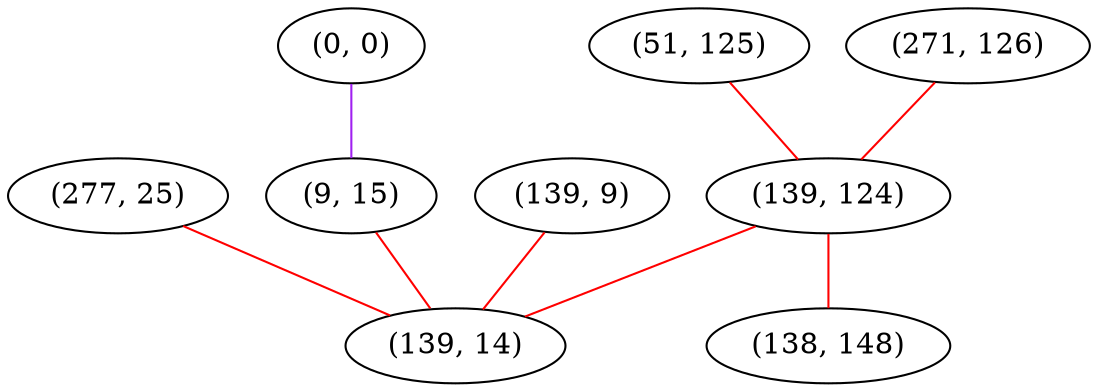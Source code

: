 graph "" {
"(277, 25)";
"(0, 0)";
"(9, 15)";
"(51, 125)";
"(271, 126)";
"(139, 9)";
"(139, 124)";
"(138, 148)";
"(139, 14)";
"(277, 25)" -- "(139, 14)"  [color=red, key=0, weight=1];
"(0, 0)" -- "(9, 15)"  [color=purple, key=0, weight=4];
"(9, 15)" -- "(139, 14)"  [color=red, key=0, weight=1];
"(51, 125)" -- "(139, 124)"  [color=red, key=0, weight=1];
"(271, 126)" -- "(139, 124)"  [color=red, key=0, weight=1];
"(139, 9)" -- "(139, 14)"  [color=red, key=0, weight=1];
"(139, 124)" -- "(138, 148)"  [color=red, key=0, weight=1];
"(139, 124)" -- "(139, 14)"  [color=red, key=0, weight=1];
}
